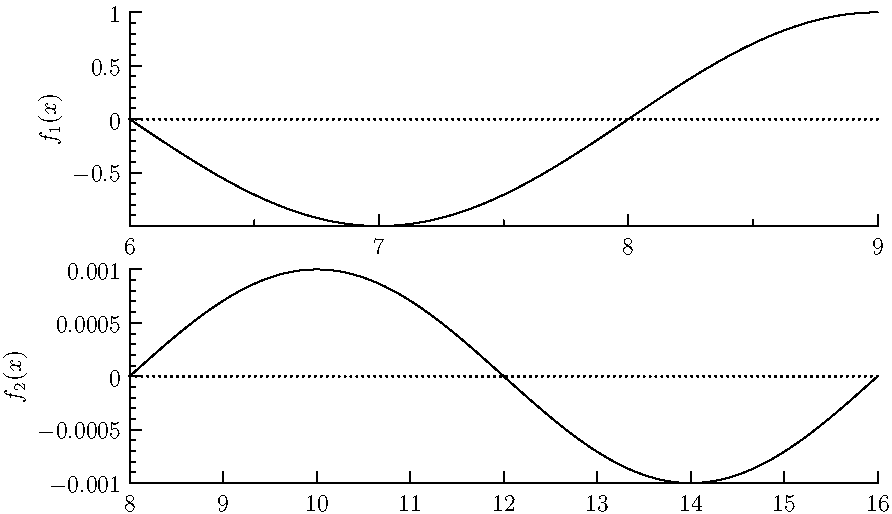 // From Asymptote's FAQ
import graph; 
 
real width=15cm; 
real aspect=0.3; 
 
picture pic1,pic2; 
 
size(pic1,width,aspect*width,IgnoreAspect); 
size(pic2,width,aspect*width,IgnoreAspect); 
 
scale(pic1,false); 
scale(pic2,false); 
 
real xmin1=6; 
real xmax1=9; 
real xmin2=8; 
real xmax2=16; 
 
real a1=1; 
real a2=0.001; 
 
real f1(real x) {return a1*sin(x/2*pi);} 
real f2(real x) {return a2*sin(x/4*pi);} 
 
draw(pic1,graph(pic1,f1,xmin1,xmax1)); 
draw(pic2,graph(pic2,f2,xmin2,xmax2)); 
 
xaxis(pic1,Bottom,LeftTicks()); 
yaxis(pic1,"$f_1(x)$",Left,RightTicks); 
 
xaxis(pic2,Bottom,LeftTicks(Step=1)); 
yaxis(pic2,"$f_2(x)$",Left,RightTicks); 
 
yequals(pic1,0,Dotted); 
yequals(pic2,0,Dotted); 
 
pair min1=point(pic1,SW); 
pair max1=point(pic1,NE); 
 
pair min2=point(pic2,SW); 
pair max2=point(pic2,NE); 
 
real scale=(max1.x-min1.x)/(max2.x-min2.x); 
real shift=min1.x/scale-min2.x; 
 
transform t1 = pic1.calculateTransform(); 
transform t2 = pic2.calculateTransform(); 
transform T=xscale(scale*t1.xx)*yscale(t2.yy); 
 
add(pic1.fit()); 
real height=truepoint(N).y-truepoint(S).y; 
add(shift(0,-height)*(shift(shift)*pic2).fit(T));